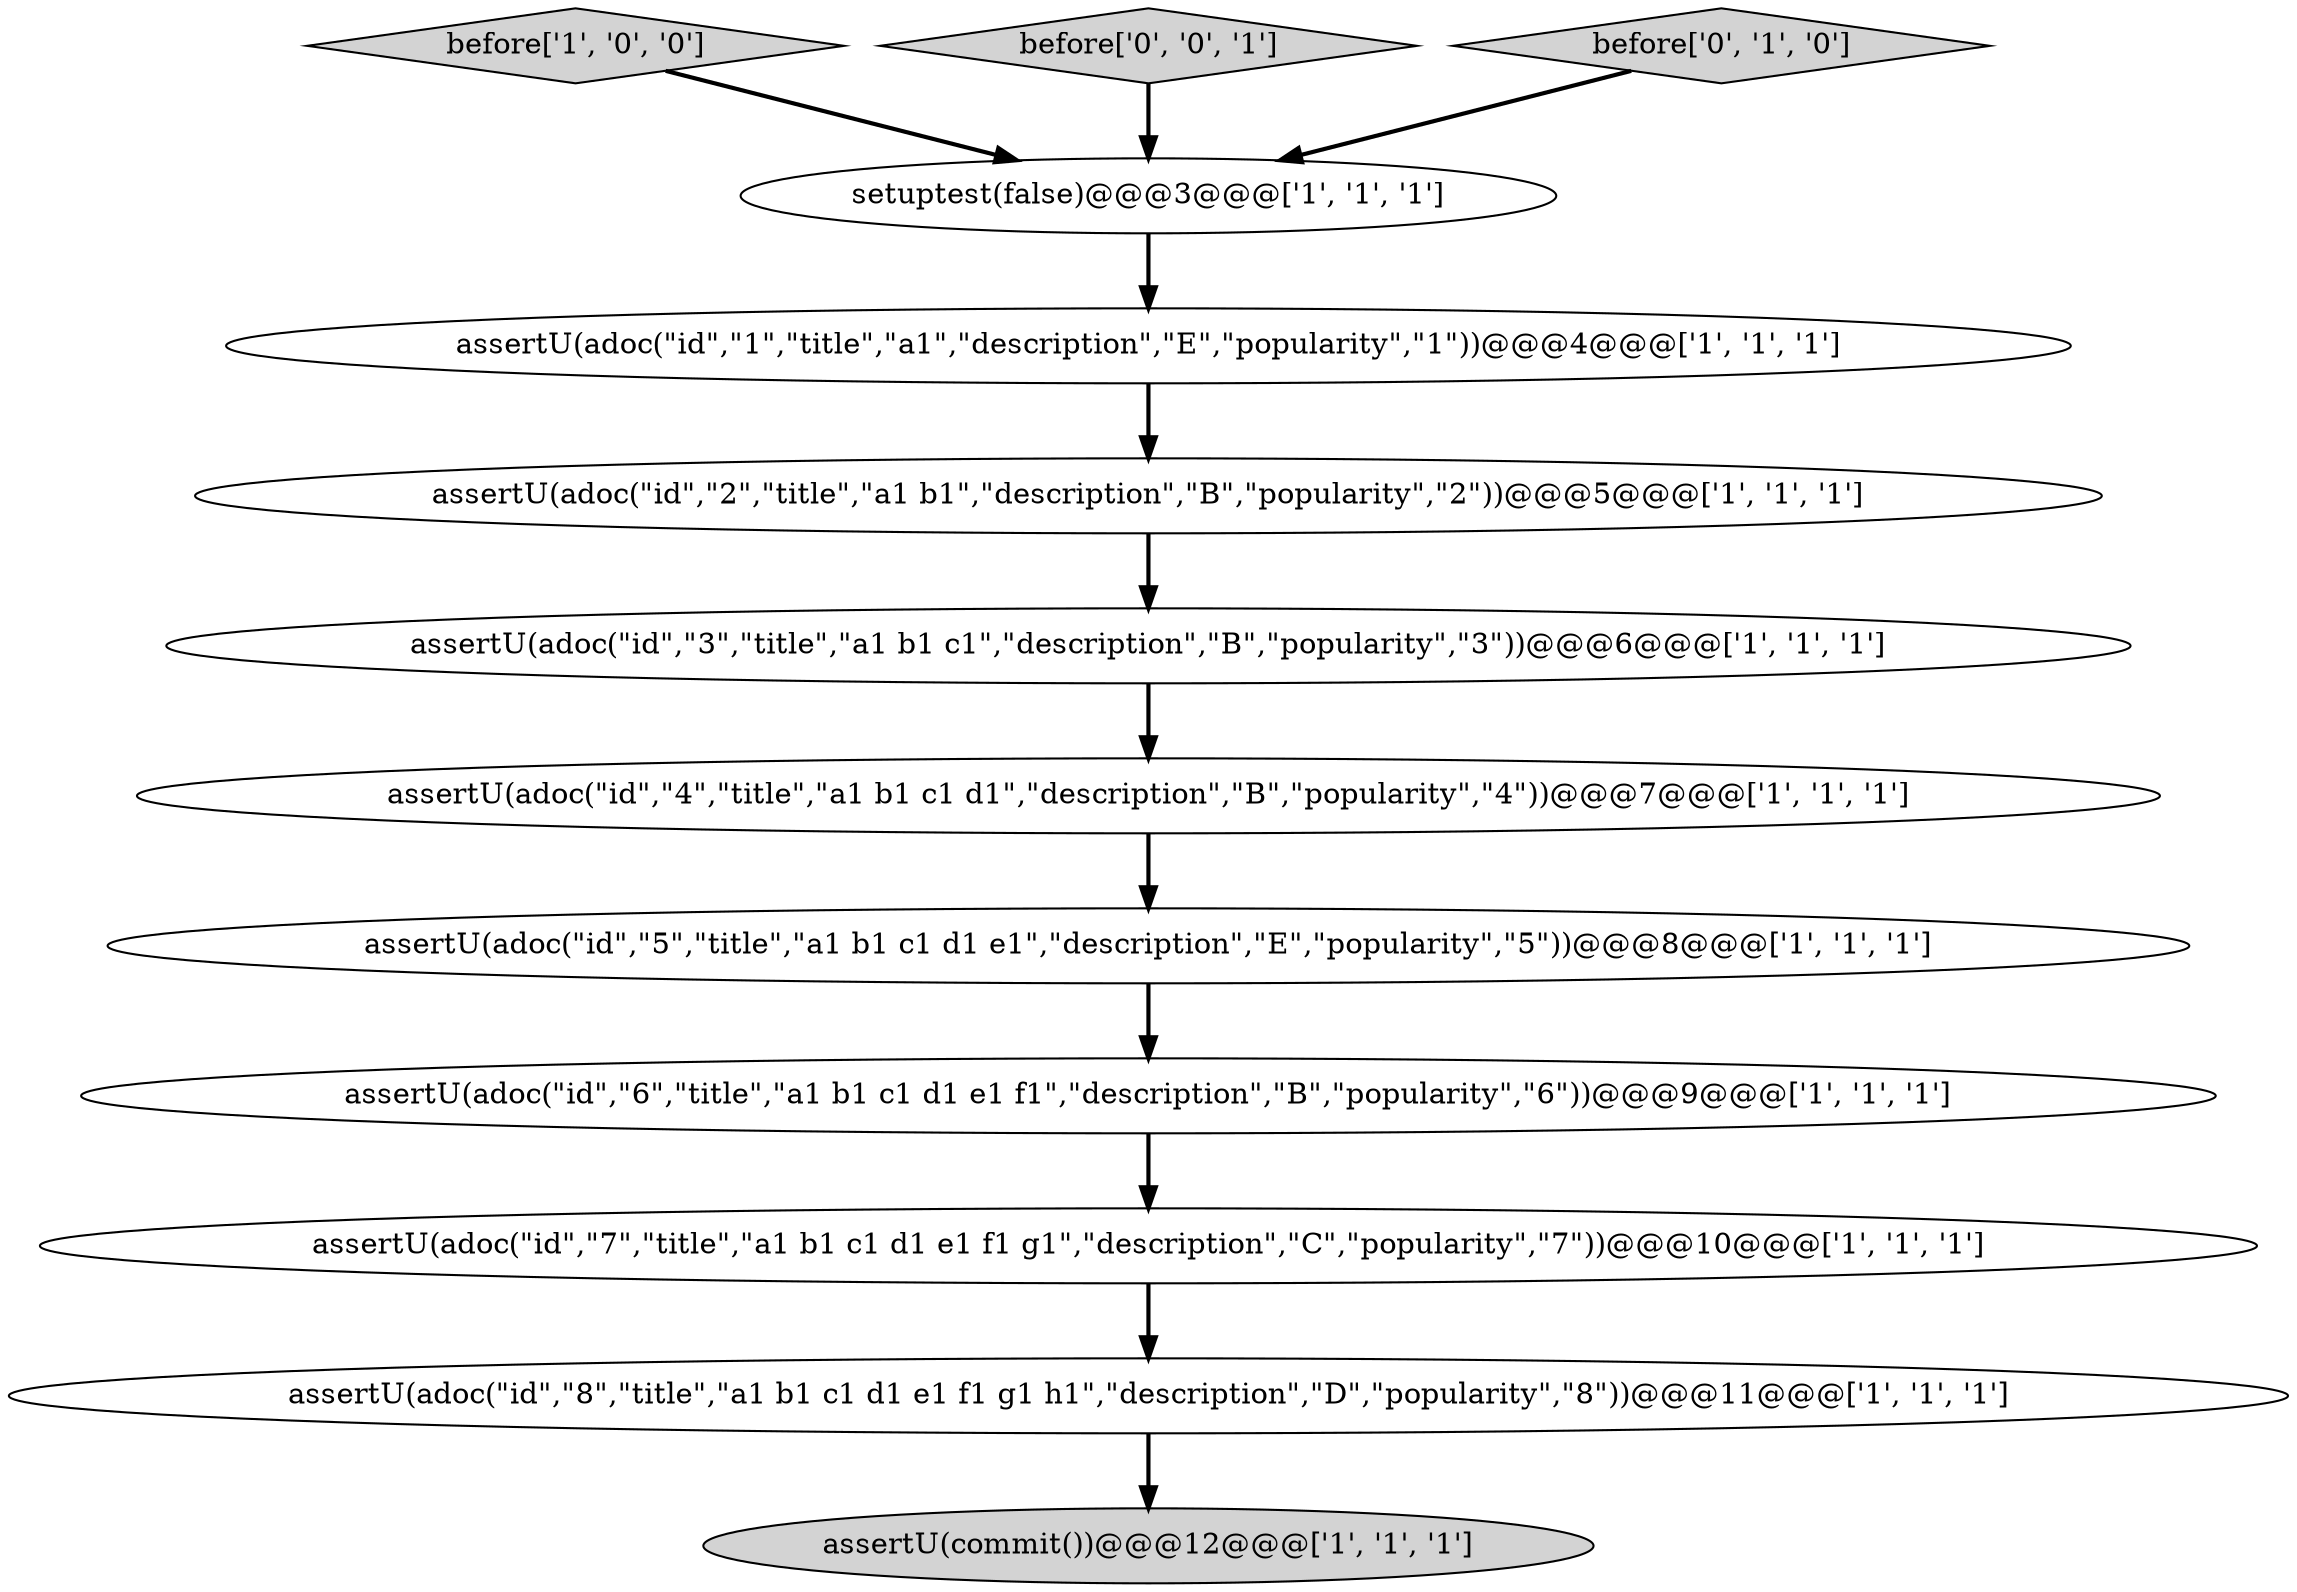 digraph {
9 [style = filled, label = "before['1', '0', '0']", fillcolor = lightgray, shape = diamond image = "AAA0AAABBB1BBB"];
12 [style = filled, label = "before['0', '0', '1']", fillcolor = lightgray, shape = diamond image = "AAA0AAABBB3BBB"];
3 [style = filled, label = "assertU(adoc(\"id\",\"6\",\"title\",\"a1 b1 c1 d1 e1 f1\",\"description\",\"B\",\"popularity\",\"6\"))@@@9@@@['1', '1', '1']", fillcolor = white, shape = ellipse image = "AAA0AAABBB1BBB"];
0 [style = filled, label = "assertU(adoc(\"id\",\"1\",\"title\",\"a1\",\"description\",\"E\",\"popularity\",\"1\"))@@@4@@@['1', '1', '1']", fillcolor = white, shape = ellipse image = "AAA0AAABBB1BBB"];
4 [style = filled, label = "assertU(adoc(\"id\",\"2\",\"title\",\"a1 b1\",\"description\",\"B\",\"popularity\",\"2\"))@@@5@@@['1', '1', '1']", fillcolor = white, shape = ellipse image = "AAA0AAABBB1BBB"];
8 [style = filled, label = "assertU(adoc(\"id\",\"5\",\"title\",\"a1 b1 c1 d1 e1\",\"description\",\"E\",\"popularity\",\"5\"))@@@8@@@['1', '1', '1']", fillcolor = white, shape = ellipse image = "AAA0AAABBB1BBB"];
11 [style = filled, label = "before['0', '1', '0']", fillcolor = lightgray, shape = diamond image = "AAA0AAABBB2BBB"];
2 [style = filled, label = "assertU(commit())@@@12@@@['1', '1', '1']", fillcolor = lightgray, shape = ellipse image = "AAA0AAABBB1BBB"];
7 [style = filled, label = "setuptest(false)@@@3@@@['1', '1', '1']", fillcolor = white, shape = ellipse image = "AAA0AAABBB1BBB"];
10 [style = filled, label = "assertU(adoc(\"id\",\"7\",\"title\",\"a1 b1 c1 d1 e1 f1 g1\",\"description\",\"C\",\"popularity\",\"7\"))@@@10@@@['1', '1', '1']", fillcolor = white, shape = ellipse image = "AAA0AAABBB1BBB"];
1 [style = filled, label = "assertU(adoc(\"id\",\"8\",\"title\",\"a1 b1 c1 d1 e1 f1 g1 h1\",\"description\",\"D\",\"popularity\",\"8\"))@@@11@@@['1', '1', '1']", fillcolor = white, shape = ellipse image = "AAA0AAABBB1BBB"];
6 [style = filled, label = "assertU(adoc(\"id\",\"4\",\"title\",\"a1 b1 c1 d1\",\"description\",\"B\",\"popularity\",\"4\"))@@@7@@@['1', '1', '1']", fillcolor = white, shape = ellipse image = "AAA0AAABBB1BBB"];
5 [style = filled, label = "assertU(adoc(\"id\",\"3\",\"title\",\"a1 b1 c1\",\"description\",\"B\",\"popularity\",\"3\"))@@@6@@@['1', '1', '1']", fillcolor = white, shape = ellipse image = "AAA0AAABBB1BBB"];
3->10 [style = bold, label=""];
1->2 [style = bold, label=""];
7->0 [style = bold, label=""];
5->6 [style = bold, label=""];
10->1 [style = bold, label=""];
9->7 [style = bold, label=""];
0->4 [style = bold, label=""];
4->5 [style = bold, label=""];
12->7 [style = bold, label=""];
11->7 [style = bold, label=""];
6->8 [style = bold, label=""];
8->3 [style = bold, label=""];
}

